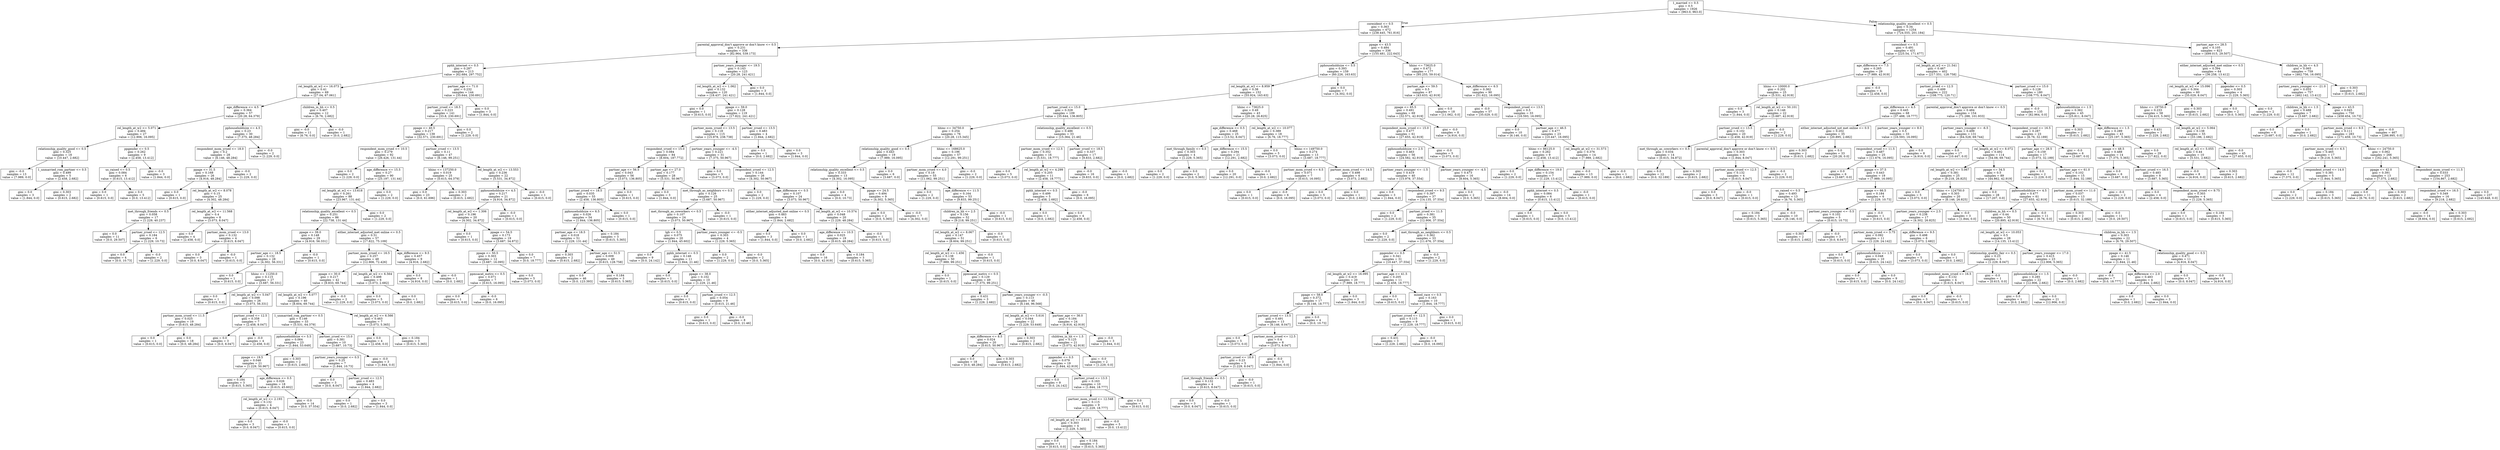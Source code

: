 digraph Tree {
node [shape=box] ;
0 [label="1_married <= 0.5\ngini = 0.5\nsamples = 1926\nvalue = [963.0, 963.0]"] ;
1 [label="coresident <= 0.5\ngini = 0.363\nsamples = 672\nvalue = [238.445, 761.816]"] ;
0 -> 1 [labeldistance=2.5, labelangle=45, headlabel="True"] ;
2 [label="parental_approval_don't approve or don't know <= 0.5\ngini = 0.231\nsamples = 336\nvalue = [82.964, 539.173]"] ;
1 -> 2 ;
3 [label="pphh_internet <= 0.5\ngini = 0.287\nsamples = 213\nvalue = [62.684, 297.752]"] ;
2 -> 3 ;
4 [label="rel_length_at_w2 <= 16.073\ngini = 0.41\nsamples = 69\nvalue = [27.04, 67.061]"] ;
3 -> 4 ;
5 [label="age_difference <= 4.5\ngini = 0.364\nsamples = 57\nvalue = [20.28, 64.379]"] ;
4 -> 5 ;
6 [label="rel_length_at_w2 <= 5.071\ngini = 0.494\nsamples = 27\nvalue = [12.906, 16.095]"] ;
5 -> 6 ;
7 [label="relationship_quality_good <= 0.5\ngini = 0.325\nsamples = 18\nvalue = [10.447, 2.682]"] ;
6 -> 7 ;
8 [label="gini = -0.0\nsamples = 13\nvalue = [7.989, 0.0]"] ;
7 -> 8 ;
9 [label="1_unmarried_rom_partner <= 0.5\ngini = 0.499\nsamples = 5\nvalue = [2.458, 2.682]"] ;
7 -> 9 ;
10 [label="gini = 0.0\nsamples = 3\nvalue = [1.844, 0.0]"] ;
9 -> 10 ;
11 [label="gini = 0.303\nsamples = 2\nvalue = [0.615, 2.682]"] ;
9 -> 11 ;
12 [label="ppgender <= 0.5\ngini = 0.262\nsamples = 9\nvalue = [2.458, 13.412]"] ;
6 -> 12 ;
13 [label="us_raised <= 0.5\ngini = 0.084\nsamples = 6\nvalue = [0.615, 13.412]"] ;
12 -> 13 ;
14 [label="gini = 0.0\nsamples = 1\nvalue = [0.615, 0.0]"] ;
13 -> 14 ;
15 [label="gini = 0.0\nsamples = 5\nvalue = [0.0, 13.412]"] ;
13 -> 15 ;
16 [label="gini = -0.0\nsamples = 3\nvalue = [1.844, 0.0]"] ;
12 -> 16 ;
17 [label="pphouseholdsize <= 4.5\ngini = 0.23\nsamples = 30\nvalue = [7.375, 48.284]"] ;
5 -> 17 ;
18 [label="respondent_mom_yrsed <= 18.0\ngini = 0.2\nsamples = 28\nvalue = [6.146, 48.284]"] ;
17 -> 18 ;
19 [label="ppage <= 31.5\ngini = 0.168\nsamples = 26\nvalue = [4.916, 48.284]"] ;
18 -> 19 ;
20 [label="gini = 0.0\nsamples = 1\nvalue = [0.615, 0.0]"] ;
19 -> 20 ;
21 [label="rel_length_at_w2 <= 8.078\ngini = 0.15\nsamples = 25\nvalue = [4.302, 48.284]"] ;
19 -> 21 ;
22 [label="met_through_friends <= 0.5\ngini = 0.058\nsamples = 17\nvalue = [1.229, 40.237]"] ;
21 -> 22 ;
23 [label="gini = 0.0\nsamples = 11\nvalue = [0.0, 29.507]"] ;
22 -> 23 ;
24 [label="partner_yrsed <= 12.5\ngini = 0.184\nsamples = 6\nvalue = [1.229, 10.73]"] ;
22 -> 24 ;
25 [label="gini = 0.0\nsamples = 4\nvalue = [0.0, 10.73]"] ;
24 -> 25 ;
26 [label="gini = -0.0\nsamples = 2\nvalue = [1.229, 0.0]"] ;
24 -> 26 ;
27 [label="rel_length_at_w2 <= 11.568\ngini = 0.4\nsamples = 8\nvalue = [3.073, 8.047]"] ;
21 -> 27 ;
28 [label="gini = 0.0\nsamples = 4\nvalue = [2.458, 0.0]"] ;
27 -> 28 ;
29 [label="partner_mom_yrsed <= 13.0\ngini = 0.132\nsamples = 4\nvalue = [0.615, 8.047]"] ;
27 -> 29 ;
30 [label="gini = 0.0\nsamples = 3\nvalue = [0.0, 8.047]"] ;
29 -> 30 ;
31 [label="gini = -0.0\nsamples = 1\nvalue = [0.615, 0.0]"] ;
29 -> 31 ;
32 [label="gini = -0.0\nsamples = 2\nvalue = [1.229, 0.0]"] ;
18 -> 32 ;
33 [label="gini = -0.0\nsamples = 2\nvalue = [1.229, 0.0]"] ;
17 -> 33 ;
34 [label="children_in_hh <= 0.5\ngini = 0.407\nsamples = 12\nvalue = [6.76, 2.682]"] ;
4 -> 34 ;
35 [label="gini = -0.0\nsamples = 11\nvalue = [6.76, 0.0]"] ;
34 -> 35 ;
36 [label="gini = -0.0\nsamples = 1\nvalue = [0.0, 2.682]"] ;
34 -> 36 ;
37 [label="partner_age <= 71.0\ngini = 0.232\nsamples = 144\nvalue = [35.644, 230.691]"] ;
3 -> 37 ;
38 [label="partner_yrsed <= 18.5\ngini = 0.223\nsamples = 141\nvalue = [33.8, 230.691]"] ;
37 -> 38 ;
39 [label="ppage <= 40.5\ngini = 0.217\nsamples = 139\nvalue = [32.571, 230.691]"] ;
38 -> 39 ;
40 [label="respondent_mom_yrsed <= 10.5\ngini = 0.279\nsamples = 92\nvalue = [26.426, 131.44]"] ;
39 -> 40 ;
41 [label="gini = 0.0\nsamples = 2\nvalue = [1.229, 0.0]"] ;
40 -> 41 ;
42 [label="age_difference <= 15.5\ngini = 0.27\nsamples = 90\nvalue = [25.197, 131.44]"] ;
40 -> 42 ;
43 [label="rel_length_at_w2 <= 13.618\ngini = 0.261\nsamples = 88\nvalue = [23.967, 131.44]"] ;
42 -> 43 ;
44 [label="relationship_quality_excellent <= 0.5\ngini = 0.251\nsamples = 86\nvalue = [22.738, 131.44]"] ;
43 -> 44 ;
45 [label="ppage <= 39.0\ngini = 0.148\nsamples = 29\nvalue = [4.916, 56.331]"] ;
44 -> 45 ;
46 [label="partner_age <= 18.5\ngini = 0.132\nsamples = 28\nvalue = [4.302, 56.331]"] ;
45 -> 46 ;
47 [label="gini = 0.0\nsamples = 1\nvalue = [0.615, 0.0]"] ;
46 -> 47 ;
48 [label="hhinc <= 11250.0\ngini = 0.115\nsamples = 27\nvalue = [3.687, 56.331]"] ;
46 -> 48 ;
49 [label="gini = 0.0\nsamples = 1\nvalue = [0.615, 0.0]"] ;
48 -> 49 ;
50 [label="rel_length_at_w2 <= 5.047\ngini = 0.098\nsamples = 26\nvalue = [3.073, 56.331]"] ;
48 -> 50 ;
51 [label="partner_mom_yrsed <= 11.5\ngini = 0.025\nsamples = 19\nvalue = [0.615, 48.284]"] ;
50 -> 51 ;
52 [label="gini = 0.0\nsamples = 1\nvalue = [0.615, 0.0]"] ;
51 -> 52 ;
53 [label="gini = 0.0\nsamples = 18\nvalue = [0.0, 48.284]"] ;
51 -> 53 ;
54 [label="partner_yrsed <= 12.5\ngini = 0.358\nsamples = 7\nvalue = [2.458, 8.047]"] ;
50 -> 54 ;
55 [label="gini = 0.0\nsamples = 3\nvalue = [0.0, 8.047]"] ;
54 -> 55 ;
56 [label="gini = -0.0\nsamples = 4\nvalue = [2.458, 0.0]"] ;
54 -> 56 ;
57 [label="gini = -0.0\nsamples = 1\nvalue = [0.615, 0.0]"] ;
45 -> 57 ;
58 [label="either_internet_adjusted_met online <= 0.5\ngini = 0.31\nsamples = 57\nvalue = [17.822, 75.109]"] ;
44 -> 58 ;
59 [label="partner_mom_yrsed <= 16.5\ngini = 0.257\nsamples = 48\nvalue = [12.906, 72.426]"] ;
58 -> 59 ;
60 [label="ppage <= 30.0\ngini = 0.217\nsamples = 42\nvalue = [9.833, 69.744]"] ;
59 -> 60 ;
61 [label="rel_length_at_w2 <= 5.077\ngini = 0.196\nsamples = 40\nvalue = [8.604, 69.744]"] ;
60 -> 61 ;
62 [label="1_unmarried_rom_partner <= 0.5\ngini = 0.146\nsamples = 33\nvalue = [5.531, 64.379]"] ;
61 -> 62 ;
63 [label="pphouseholdsize <= 5.5\ngini = 0.064\nsamples = 23\nvalue = [1.844, 53.649]"] ;
62 -> 63 ;
64 [label="ppage <= 19.5\ngini = 0.046\nsamples = 21\nvalue = [1.229, 50.967]"] ;
63 -> 64 ;
65 [label="gini = 0.184\nsamples = 3\nvalue = [0.615, 5.365]"] ;
64 -> 65 ;
66 [label="age_difference <= 0.5\ngini = 0.026\nsamples = 18\nvalue = [0.615, 45.602]"] ;
64 -> 66 ;
67 [label="rel_length_at_w2 <= 2.193\ngini = 0.132\nsamples = 4\nvalue = [0.615, 8.047]"] ;
66 -> 67 ;
68 [label="gini = 0.0\nsamples = 3\nvalue = [0.0, 8.047]"] ;
67 -> 68 ;
69 [label="gini = -0.0\nsamples = 1\nvalue = [0.615, 0.0]"] ;
67 -> 69 ;
70 [label="gini = -0.0\nsamples = 14\nvalue = [0.0, 37.554]"] ;
66 -> 70 ;
71 [label="gini = 0.303\nsamples = 2\nvalue = [0.615, 2.682]"] ;
63 -> 71 ;
72 [label="partner_yrsed <= 15.0\ngini = 0.381\nsamples = 10\nvalue = [3.687, 10.73]"] ;
62 -> 72 ;
73 [label="partner_years_younger <= 0.5\ngini = 0.25\nsamples = 7\nvalue = [1.844, 10.73]"] ;
72 -> 73 ;
74 [label="gini = 0.0\nsamples = 3\nvalue = [0.0, 8.047]"] ;
73 -> 74 ;
75 [label="partner_yrsed <= 12.5\ngini = 0.483\nsamples = 4\nvalue = [1.844, 2.682]"] ;
73 -> 75 ;
76 [label="gini = 0.0\nsamples = 1\nvalue = [0.0, 2.682]"] ;
75 -> 76 ;
77 [label="gini = 0.0\nsamples = 3\nvalue = [1.844, 0.0]"] ;
75 -> 77 ;
78 [label="gini = -0.0\nsamples = 3\nvalue = [1.844, 0.0]"] ;
72 -> 78 ;
79 [label="rel_length_at_w2 <= 6.566\ngini = 0.463\nsamples = 7\nvalue = [3.073, 5.365]"] ;
61 -> 79 ;
80 [label="gini = 0.0\nsamples = 4\nvalue = [2.458, 0.0]"] ;
79 -> 80 ;
81 [label="gini = 0.184\nsamples = 3\nvalue = [0.615, 5.365]"] ;
79 -> 81 ;
82 [label="gini = -0.0\nsamples = 2\nvalue = [1.229, 0.0]"] ;
60 -> 82 ;
83 [label="rel_length_at_w2 <= 6.564\ngini = 0.498\nsamples = 6\nvalue = [3.073, 2.682]"] ;
59 -> 83 ;
84 [label="gini = 0.0\nsamples = 5\nvalue = [3.073, 0.0]"] ;
83 -> 84 ;
85 [label="gini = 0.0\nsamples = 1\nvalue = [0.0, 2.682]"] ;
83 -> 85 ;
86 [label="age_difference <= 9.5\ngini = 0.457\nsamples = 9\nvalue = [4.916, 2.682]"] ;
58 -> 86 ;
87 [label="gini = 0.0\nsamples = 8\nvalue = [4.916, 0.0]"] ;
86 -> 87 ;
88 [label="gini = -0.0\nsamples = 1\nvalue = [0.0, 2.682]"] ;
86 -> 88 ;
89 [label="gini = 0.0\nsamples = 2\nvalue = [1.229, 0.0]"] ;
43 -> 89 ;
90 [label="gini = 0.0\nsamples = 2\nvalue = [1.229, 0.0]"] ;
42 -> 90 ;
91 [label="partner_yrsed <= 13.5\ngini = 0.11\nsamples = 47\nvalue = [6.146, 99.251]"] ;
39 -> 91 ;
92 [label="hhinc <= 137250.0\ngini = 0.019\nsamples = 25\nvalue = [0.615, 64.379]"] ;
91 -> 92 ;
93 [label="gini = 0.0\nsamples = 23\nvalue = [0.0, 61.696]"] ;
92 -> 93 ;
94 [label="gini = 0.303\nsamples = 2\nvalue = [0.615, 2.682]"] ;
92 -> 94 ;
95 [label="rel_length_at_w2 <= 13.553\ngini = 0.236\nsamples = 22\nvalue = [5.531, 34.872]"] ;
91 -> 95 ;
96 [label="pphouseholdsize <= 4.5\ngini = 0.217\nsamples = 21\nvalue = [4.916, 34.872]"] ;
95 -> 96 ;
97 [label="rel_length_at_w2 <= 1.306\ngini = 0.196\nsamples = 20\nvalue = [4.302, 34.872]"] ;
96 -> 97 ;
98 [label="gini = 0.0\nsamples = 1\nvalue = [0.615, 0.0]"] ;
97 -> 98 ;
99 [label="ppage <= 54.5\ngini = 0.173\nsamples = 19\nvalue = [3.687, 34.872]"] ;
97 -> 99 ;
100 [label="ppage <= 50.5\ngini = 0.303\nsamples = 12\nvalue = [3.687, 16.095]"] ;
99 -> 100 ;
101 [label="ppmsacat_metro <= 0.5\ngini = 0.071\nsamples = 7\nvalue = [0.615, 16.095]"] ;
100 -> 101 ;
102 [label="gini = 0.0\nsamples = 1\nvalue = [0.615, 0.0]"] ;
101 -> 102 ;
103 [label="gini = -0.0\nsamples = 6\nvalue = [0.0, 16.095]"] ;
101 -> 103 ;
104 [label="gini = 0.0\nsamples = 5\nvalue = [3.073, 0.0]"] ;
100 -> 104 ;
105 [label="gini = 0.0\nsamples = 7\nvalue = [0.0, 18.777]"] ;
99 -> 105 ;
106 [label="gini = -0.0\nsamples = 1\nvalue = [0.615, 0.0]"] ;
96 -> 106 ;
107 [label="gini = -0.0\nsamples = 1\nvalue = [0.615, 0.0]"] ;
95 -> 107 ;
108 [label="gini = 0.0\nsamples = 2\nvalue = [1.229, 0.0]"] ;
38 -> 108 ;
109 [label="gini = 0.0\nsamples = 3\nvalue = [1.844, 0.0]"] ;
37 -> 109 ;
110 [label="partner_years_younger <= 19.5\ngini = 0.143\nsamples = 123\nvalue = [20.28, 241.421]"] ;
2 -> 110 ;
111 [label="rel_length_at_w2 <= 1.062\ngini = 0.132\nsamples = 120\nvalue = [18.437, 241.421]"] ;
110 -> 111 ;
112 [label="gini = 0.0\nsamples = 1\nvalue = [0.615, 0.0]"] ;
111 -> 112 ;
113 [label="ppage <= 59.0\ngini = 0.128\nsamples = 119\nvalue = [17.822, 241.421]"] ;
111 -> 113 ;
114 [label="partner_mom_yrsed <= 13.5\ngini = 0.118\nsamples = 115\nvalue = [15.978, 238.738]"] ;
113 -> 114 ;
115 [label="respondent_yrsed <= 15.0\ngini = 0.084\nsamples = 84\nvalue = [8.604, 187.772]"] ;
114 -> 115 ;
116 [label="partner_age <= 56.5\ngini = 0.043\nsamples = 56\nvalue = [3.073, 136.805]"] ;
115 -> 116 ;
117 [label="partner_yrsed <= 18.5\ngini = 0.035\nsamples = 55\nvalue = [2.458, 136.805]"] ;
116 -> 117 ;
118 [label="pphouseholdsize <= 6.5\ngini = 0.026\nsamples = 54\nvalue = [1.844, 136.805]"] ;
117 -> 118 ;
119 [label="partner_age <= 18.5\ngini = 0.018\nsamples = 51\nvalue = [1.229, 131.44]"] ;
118 -> 119 ;
120 [label="gini = 0.303\nsamples = 2\nvalue = [0.615, 2.682]"] ;
119 -> 120 ;
121 [label="partner_age <= 51.5\ngini = 0.009\nsamples = 49\nvalue = [0.615, 128.758]"] ;
119 -> 121 ;
122 [label="gini = 0.0\nsamples = 46\nvalue = [0.0, 123.393]"] ;
121 -> 122 ;
123 [label="gini = 0.184\nsamples = 3\nvalue = [0.615, 5.365]"] ;
121 -> 123 ;
124 [label="gini = 0.184\nsamples = 3\nvalue = [0.615, 5.365]"] ;
118 -> 124 ;
125 [label="gini = 0.0\nsamples = 1\nvalue = [0.615, 0.0]"] ;
117 -> 125 ;
126 [label="gini = 0.0\nsamples = 1\nvalue = [0.615, 0.0]"] ;
116 -> 126 ;
127 [label="partner_age <= 27.0\ngini = 0.177\nsamples = 28\nvalue = [5.531, 50.967]"] ;
115 -> 127 ;
128 [label="gini = 0.0\nsamples = 3\nvalue = [1.844, 0.0]"] ;
127 -> 128 ;
129 [label="met_through_as_neighbors <= 0.5\ngini = 0.126\nsamples = 25\nvalue = [3.687, 50.967]"] ;
127 -> 129 ;
130 [label="met_through_as_coworkers <= 0.5\ngini = 0.107\nsamples = 24\nvalue = [3.073, 50.967]"] ;
129 -> 130 ;
131 [label="lgb <= 0.5\ngini = 0.075\nsamples = 20\nvalue = [1.844, 45.602]"] ;
130 -> 131 ;
132 [label="gini = 0.0\nsamples = 9\nvalue = [0.0, 24.142]"] ;
131 -> 132 ;
133 [label="pphh_internet <= 0.5\ngini = 0.146\nsamples = 11\nvalue = [1.844, 21.46]"] ;
131 -> 133 ;
134 [label="gini = 0.0\nsamples = 1\nvalue = [0.615, 0.0]"] ;
133 -> 134 ;
135 [label="ppage <= 38.0\ngini = 0.102\nsamples = 10\nvalue = [1.229, 21.46]"] ;
133 -> 135 ;
136 [label="gini = 0.0\nsamples = 1\nvalue = [0.615, 0.0]"] ;
135 -> 136 ;
137 [label="partner_yrsed <= 12.5\ngini = 0.054\nsamples = 9\nvalue = [0.615, 21.46]"] ;
135 -> 137 ;
138 [label="gini = 0.0\nsamples = 1\nvalue = [0.615, 0.0]"] ;
137 -> 138 ;
139 [label="gini = -0.0\nsamples = 8\nvalue = [0.0, 21.46]"] ;
137 -> 139 ;
140 [label="partner_years_younger <= -0.5\ngini = 0.303\nsamples = 4\nvalue = [1.229, 5.365]"] ;
130 -> 140 ;
141 [label="gini = 0.0\nsamples = 2\nvalue = [1.229, 0.0]"] ;
140 -> 141 ;
142 [label="gini = -0.0\nsamples = 2\nvalue = [0.0, 5.365]"] ;
140 -> 142 ;
143 [label="gini = -0.0\nsamples = 1\nvalue = [0.615, 0.0]"] ;
129 -> 143 ;
144 [label="partner_years_younger <= -4.5\ngini = 0.221\nsamples = 31\nvalue = [7.375, 50.967]"] ;
114 -> 144 ;
145 [label="gini = 0.0\nsamples = 5\nvalue = [3.073, 0.0]"] ;
144 -> 145 ;
146 [label="respondent_yrsed <= 12.5\ngini = 0.144\nsamples = 26\nvalue = [4.302, 50.967]"] ;
144 -> 146 ;
147 [label="gini = 0.0\nsamples = 2\nvalue = [1.229, 0.0]"] ;
146 -> 147 ;
148 [label="age_difference <= 0.5\ngini = 0.107\nsamples = 24\nvalue = [3.073, 50.967]"] ;
146 -> 148 ;
149 [label="either_internet_adjusted_met online <= 0.5\ngini = 0.483\nsamples = 4\nvalue = [1.844, 2.682]"] ;
148 -> 149 ;
150 [label="gini = 0.0\nsamples = 3\nvalue = [1.844, 0.0]"] ;
149 -> 150 ;
151 [label="gini = 0.0\nsamples = 1\nvalue = [0.0, 2.682]"] ;
149 -> 151 ;
152 [label="rel_length_at_w2 <= 10.574\ngini = 0.048\nsamples = 20\nvalue = [1.229, 48.284]"] ;
148 -> 152 ;
153 [label="age_difference <= 10.5\ngini = 0.025\nsamples = 19\nvalue = [0.615, 48.284]"] ;
152 -> 153 ;
154 [label="gini = 0.0\nsamples = 16\nvalue = [0.0, 42.919]"] ;
153 -> 154 ;
155 [label="gini = 0.184\nsamples = 3\nvalue = [0.615, 5.365]"] ;
153 -> 155 ;
156 [label="gini = -0.0\nsamples = 1\nvalue = [0.615, 0.0]"] ;
152 -> 156 ;
157 [label="partner_yrsed <= 13.5\ngini = 0.483\nsamples = 4\nvalue = [1.844, 2.682]"] ;
113 -> 157 ;
158 [label="gini = 0.0\nsamples = 1\nvalue = [0.0, 2.682]"] ;
157 -> 158 ;
159 [label="gini = 0.0\nsamples = 3\nvalue = [1.844, 0.0]"] ;
157 -> 159 ;
160 [label="gini = 0.0\nsamples = 3\nvalue = [1.844, 0.0]"] ;
110 -> 160 ;
161 [label="ppage <= 43.5\ngini = 0.484\nsamples = 336\nvalue = [155.481, 222.643]"] ;
1 -> 161 ;
162 [label="pphouseholdsize <= 5.5\ngini = 0.393\nsamples = 159\nvalue = [60.226, 163.63]"] ;
161 -> 162 ;
163 [label="rel_length_at_w2 <= 8.959\ngini = 0.38\nsamples = 152\nvalue = [55.924, 163.63]"] ;
162 -> 163 ;
164 [label="partner_yrsed <= 15.0\ngini = 0.328\nsamples = 109\nvalue = [35.644, 136.805]"] ;
163 -> 164 ;
165 [label="hhinc <= 34750.0\ngini = 0.254\nsamples = 76\nvalue = [20.28, 115.345]"] ;
164 -> 165 ;
166 [label="relationship_quality_good <= 0.5\ngini = 0.443\nsamples = 19\nvalue = [7.989, 16.095]"] ;
165 -> 166 ;
167 [label="relationship_quality_excellent <= 0.5\ngini = 0.333\nsamples = 13\nvalue = [4.302, 16.095]"] ;
166 -> 167 ;
168 [label="gini = 0.0\nsamples = 4\nvalue = [0.0, 10.73]"] ;
167 -> 168 ;
169 [label="ppage <= 24.5\ngini = 0.494\nsamples = 9\nvalue = [4.302, 5.365]"] ;
167 -> 169 ;
170 [label="gini = 0.0\nsamples = 2\nvalue = [0.0, 5.365]"] ;
169 -> 170 ;
171 [label="gini = -0.0\nsamples = 7\nvalue = [4.302, 0.0]"] ;
169 -> 171 ;
172 [label="gini = 0.0\nsamples = 6\nvalue = [3.687, 0.0]"] ;
166 -> 172 ;
173 [label="hhinc <= 168625.0\ngini = 0.196\nsamples = 57\nvalue = [12.291, 99.251]"] ;
165 -> 173 ;
174 [label="partner_mom_yrsed <= 4.0\ngini = 0.18\nsamples = 55\nvalue = [11.062, 99.251]"] ;
173 -> 174 ;
175 [label="gini = 0.0\nsamples = 2\nvalue = [1.229, 0.0]"] ;
174 -> 175 ;
176 [label="age_difference <= 11.5\ngini = 0.164\nsamples = 53\nvalue = [9.833, 99.251]"] ;
174 -> 176 ;
177 [label="children_in_hh <= 2.5\ngini = 0.156\nsamples = 52\nvalue = [9.218, 99.251]"] ;
176 -> 177 ;
178 [label="rel_length_at_w2 <= 8.067\ngini = 0.147\nsamples = 51\nvalue = [8.604, 99.251]"] ;
177 -> 178 ;
179 [label="rel_length_at_w2 <= 1.456\ngini = 0.138\nsamples = 50\nvalue = [7.989, 99.251]"] ;
178 -> 179 ;
180 [label="gini = 0.0\nsamples = 1\nvalue = [0.615, 0.0]"] ;
179 -> 180 ;
181 [label="ppmsacat_metro <= 0.5\ngini = 0.129\nsamples = 49\nvalue = [7.375, 99.251]"] ;
179 -> 181 ;
182 [label="gini = 0.431\nsamples = 3\nvalue = [1.229, 2.682]"] ;
181 -> 182 ;
183 [label="partner_years_younger <= -0.5\ngini = 0.113\nsamples = 46\nvalue = [6.146, 96.568]"] ;
181 -> 183 ;
184 [label="rel_length_at_w2 <= 5.616\ngini = 0.044\nsamples = 22\nvalue = [1.229, 53.649]"] ;
183 -> 184 ;
185 [label="age_difference <= 8.5\ngini = 0.024\nsamples = 20\nvalue = [0.615, 50.967]"] ;
184 -> 185 ;
186 [label="gini = 0.0\nsamples = 18\nvalue = [0.0, 48.284]"] ;
185 -> 186 ;
187 [label="gini = 0.303\nsamples = 2\nvalue = [0.615, 2.682]"] ;
185 -> 187 ;
188 [label="gini = 0.303\nsamples = 2\nvalue = [0.615, 2.682]"] ;
184 -> 188 ;
189 [label="partner_age <= 36.0\ngini = 0.184\nsamples = 24\nvalue = [4.916, 42.919]"] ;
183 -> 189 ;
190 [label="children_in_hh <= 1.5\ngini = 0.125\nsamples = 21\nvalue = [3.073, 42.919]"] ;
189 -> 190 ;
191 [label="ppgender <= 0.5\ngini = 0.079\nsamples = 19\nvalue = [1.844, 42.919]"] ;
190 -> 191 ;
192 [label="gini = 0.0\nsamples = 9\nvalue = [0.0, 24.142]"] ;
191 -> 192 ;
193 [label="partner_yrsed <= 13.5\ngini = 0.163\nsamples = 10\nvalue = [1.844, 18.777]"] ;
191 -> 193 ;
194 [label="partner_mom_yrsed <= 12.548\ngini = 0.115\nsamples = 9\nvalue = [1.229, 18.777]"] ;
193 -> 194 ;
195 [label="rel_length_at_w2 <= 2.616\ngini = 0.303\nsamples = 4\nvalue = [1.229, 5.365]"] ;
194 -> 195 ;
196 [label="gini = 0.0\nsamples = 1\nvalue = [0.615, 0.0]"] ;
195 -> 196 ;
197 [label="gini = 0.184\nsamples = 3\nvalue = [0.615, 5.365]"] ;
195 -> 197 ;
198 [label="gini = -0.0\nsamples = 5\nvalue = [0.0, 13.412]"] ;
194 -> 198 ;
199 [label="gini = 0.0\nsamples = 1\nvalue = [0.615, 0.0]"] ;
193 -> 199 ;
200 [label="gini = -0.0\nsamples = 2\nvalue = [1.229, 0.0]"] ;
190 -> 200 ;
201 [label="gini = -0.0\nsamples = 3\nvalue = [1.844, 0.0]"] ;
189 -> 201 ;
202 [label="gini = -0.0\nsamples = 1\nvalue = [0.615, 0.0]"] ;
178 -> 202 ;
203 [label="gini = -0.0\nsamples = 1\nvalue = [0.615, 0.0]"] ;
177 -> 203 ;
204 [label="gini = -0.0\nsamples = 1\nvalue = [0.615, 0.0]"] ;
176 -> 204 ;
205 [label="gini = -0.0\nsamples = 2\nvalue = [1.229, 0.0]"] ;
173 -> 205 ;
206 [label="relationship_quality_excellent <= 0.5\ngini = 0.486\nsamples = 33\nvalue = [15.364, 21.46]"] ;
164 -> 206 ;
207 [label="partner_mom_yrsed <= 12.5\ngini = 0.352\nsamples = 16\nvalue = [5.531, 18.777]"] ;
206 -> 207 ;
208 [label="gini = 0.0\nsamples = 5\nvalue = [3.073, 0.0]"] ;
207 -> 208 ;
209 [label="rel_length_at_w2 <= 4.299\ngini = 0.205\nsamples = 11\nvalue = [2.458, 18.777]"] ;
207 -> 209 ;
210 [label="pphh_internet <= 0.5\ngini = 0.499\nsamples = 5\nvalue = [2.458, 2.682]"] ;
209 -> 210 ;
211 [label="gini = 0.0\nsamples = 1\nvalue = [0.0, 2.682]"] ;
210 -> 211 ;
212 [label="gini = 0.0\nsamples = 4\nvalue = [2.458, 0.0]"] ;
210 -> 212 ;
213 [label="gini = -0.0\nsamples = 6\nvalue = [0.0, 16.095]"] ;
209 -> 213 ;
214 [label="partner_yrsed <= 18.5\ngini = 0.337\nsamples = 17\nvalue = [9.833, 2.682]"] ;
206 -> 214 ;
215 [label="gini = -0.0\nsamples = 16\nvalue = [9.833, 0.0]"] ;
214 -> 215 ;
216 [label="gini = -0.0\nsamples = 1\nvalue = [0.0, 2.682]"] ;
214 -> 216 ;
217 [label="hhinc <= 73625.0\ngini = 0.49\nsamples = 43\nvalue = [20.28, 26.825]"] ;
163 -> 217 ;
218 [label="age_difference <= 0.5\ngini = 0.468\nsamples = 25\nvalue = [13.52, 8.047]"] ;
217 -> 218 ;
219 [label="met_through_family <= 0.5\ngini = 0.303\nsamples = 4\nvalue = [1.229, 5.365]"] ;
218 -> 219 ;
220 [label="gini = 0.0\nsamples = 2\nvalue = [1.229, 0.0]"] ;
219 -> 220 ;
221 [label="gini = 0.0\nsamples = 2\nvalue = [0.0, 5.365]"] ;
219 -> 221 ;
222 [label="age_difference <= 15.5\ngini = 0.294\nsamples = 21\nvalue = [12.291, 2.682]"] ;
218 -> 222 ;
223 [label="gini = 0.0\nsamples = 20\nvalue = [12.291, 0.0]"] ;
222 -> 223 ;
224 [label="gini = -0.0\nsamples = 1\nvalue = [0.0, 2.682]"] ;
222 -> 224 ;
225 [label="rel_length_at_w2 <= 10.077\ngini = 0.389\nsamples = 18\nvalue = [6.76, 18.777]"] ;
217 -> 225 ;
226 [label="gini = 0.0\nsamples = 5\nvalue = [3.073, 0.0]"] ;
225 -> 226 ;
227 [label="hhinc <= 149750.0\ngini = 0.274\nsamples = 13\nvalue = [3.687, 18.777]"] ;
225 -> 227 ;
228 [label="partner_mom_yrsed <= 6.5\ngini = 0.071\nsamples = 7\nvalue = [0.615, 16.095]"] ;
227 -> 228 ;
229 [label="gini = 0.0\nsamples = 1\nvalue = [0.615, 0.0]"] ;
228 -> 229 ;
230 [label="gini = -0.0\nsamples = 6\nvalue = [0.0, 16.095]"] ;
228 -> 230 ;
231 [label="partner_mom_yrsed <= 14.5\ngini = 0.498\nsamples = 6\nvalue = [3.073, 2.682]"] ;
227 -> 231 ;
232 [label="gini = 0.0\nsamples = 5\nvalue = [3.073, 0.0]"] ;
231 -> 232 ;
233 [label="gini = 0.0\nsamples = 1\nvalue = [0.0, 2.682]"] ;
231 -> 233 ;
234 [label="gini = 0.0\nsamples = 7\nvalue = [4.302, 0.0]"] ;
162 -> 234 ;
235 [label="hhinc <= 73625.0\ngini = 0.472\nsamples = 177\nvalue = [95.255, 59.014]"] ;
161 -> 235 ;
236 [label="partner_age <= 59.5\ngini = 0.5\nsamples = 87\nvalue = [43.633, 42.919]"] ;
235 -> 236 ;
237 [label="ppage <= 65.5\ngini = 0.491\nsamples = 69\nvalue = [32.571, 42.919]"] ;
236 -> 237 ;
238 [label="respondent_mom_yrsed <= 15.0\ngini = 0.477\nsamples = 61\nvalue = [27.655, 42.919]"] ;
237 -> 238 ;
239 [label="pphouseholdsize <= 2.5\ngini = 0.463\nsamples = 56\nvalue = [24.582, 42.919]"] ;
238 -> 239 ;
240 [label="partner_years_younger <= -1.5\ngini = 0.419\nsamples = 40\nvalue = [15.978, 37.554]"] ;
239 -> 240 ;
241 [label="gini = 0.0\nsamples = 3\nvalue = [1.844, 0.0]"] ;
240 -> 241 ;
242 [label="respondent_yrsed <= 9.5\ngini = 0.397\nsamples = 37\nvalue = [14.135, 37.554]"] ;
240 -> 242 ;
243 [label="gini = 0.0\nsamples = 2\nvalue = [1.229, 0.0]"] ;
242 -> 243 ;
244 [label="partner_yrsed <= 11.5\ngini = 0.381\nsamples = 35\nvalue = [12.906, 37.554]"] ;
242 -> 244 ;
245 [label="gini = 0.0\nsamples = 2\nvalue = [1.229, 0.0]"] ;
244 -> 245 ;
246 [label="met_through_as_neighbors <= 0.5\ngini = 0.362\nsamples = 33\nvalue = [11.676, 37.554]"] ;
244 -> 246 ;
247 [label="ppgender <= 0.5\ngini = 0.341\nsamples = 31\nvalue = [10.447, 37.554]"] ;
246 -> 247 ;
248 [label="rel_length_at_w2 <= 16.095\ngini = 0.419\nsamples = 20\nvalue = [7.989, 18.777]"] ;
247 -> 248 ;
249 [label="ppage <= 58.0\ngini = 0.372\nsamples = 17\nvalue = [6.146, 18.777]"] ;
248 -> 249 ;
250 [label="partner_yrsed <= 13.5\ngini = 0.491\nsamples = 13\nvalue = [6.146, 8.047]"] ;
249 -> 250 ;
251 [label="gini = 0.0\nsamples = 5\nvalue = [3.073, 0.0]"] ;
250 -> 251 ;
252 [label="partner_mom_yrsed <= 12.5\ngini = 0.4\nsamples = 8\nvalue = [3.073, 8.047]"] ;
250 -> 252 ;
253 [label="partner_yrsed <= 18.0\ngini = 0.23\nsamples = 5\nvalue = [1.229, 8.047]"] ;
252 -> 253 ;
254 [label="met_through_friends <= 0.5\ngini = 0.132\nsamples = 4\nvalue = [0.615, 8.047]"] ;
253 -> 254 ;
255 [label="gini = 0.0\nsamples = 3\nvalue = [0.0, 8.047]"] ;
254 -> 255 ;
256 [label="gini = -0.0\nsamples = 1\nvalue = [0.615, 0.0]"] ;
254 -> 256 ;
257 [label="gini = -0.0\nsamples = 1\nvalue = [0.615, 0.0]"] ;
253 -> 257 ;
258 [label="gini = -0.0\nsamples = 3\nvalue = [1.844, 0.0]"] ;
252 -> 258 ;
259 [label="gini = 0.0\nsamples = 4\nvalue = [0.0, 10.73]"] ;
249 -> 259 ;
260 [label="gini = 0.0\nsamples = 3\nvalue = [1.844, 0.0]"] ;
248 -> 260 ;
261 [label="partner_age <= 41.5\ngini = 0.205\nsamples = 11\nvalue = [2.458, 18.777]"] ;
247 -> 261 ;
262 [label="gini = 0.0\nsamples = 1\nvalue = [0.615, 0.0]"] ;
261 -> 262 ;
263 [label="mixed_race <= 0.5\ngini = 0.163\nsamples = 10\nvalue = [1.844, 18.777]"] ;
261 -> 263 ;
264 [label="partner_yrsed <= 12.5\ngini = 0.115\nsamples = 9\nvalue = [1.229, 18.777]"] ;
263 -> 264 ;
265 [label="gini = 0.431\nsamples = 3\nvalue = [1.229, 2.682]"] ;
264 -> 265 ;
266 [label="gini = -0.0\nsamples = 6\nvalue = [0.0, 16.095]"] ;
264 -> 266 ;
267 [label="gini = 0.0\nsamples = 1\nvalue = [0.615, 0.0]"] ;
263 -> 267 ;
268 [label="gini = -0.0\nsamples = 2\nvalue = [1.229, 0.0]"] ;
246 -> 268 ;
269 [label="partner_years_younger <= -4.5\ngini = 0.473\nsamples = 16\nvalue = [8.604, 5.365]"] ;
239 -> 269 ;
270 [label="gini = 0.0\nsamples = 2\nvalue = [0.0, 5.365]"] ;
269 -> 270 ;
271 [label="gini = -0.0\nsamples = 14\nvalue = [8.604, 0.0]"] ;
269 -> 271 ;
272 [label="gini = -0.0\nsamples = 5\nvalue = [3.073, 0.0]"] ;
238 -> 272 ;
273 [label="gini = -0.0\nsamples = 8\nvalue = [4.916, 0.0]"] ;
237 -> 273 ;
274 [label="gini = 0.0\nsamples = 18\nvalue = [11.062, 0.0]"] ;
236 -> 274 ;
275 [label="age_difference <= 6.5\ngini = 0.362\nsamples = 90\nvalue = [51.622, 16.095]"] ;
235 -> 275 ;
276 [label="gini = -0.0\nsamples = 57\nvalue = [35.029, 0.0]"] ;
275 -> 276 ;
277 [label="respondent_yrsed <= 13.5\ngini = 0.5\nsamples = 33\nvalue = [16.593, 16.095]"] ;
275 -> 277 ;
278 [label="gini = 0.0\nsamples = 10\nvalue = [6.146, 0.0]"] ;
277 -> 278 ;
279 [label="partner_age <= 46.5\ngini = 0.477\nsamples = 23\nvalue = [10.447, 16.095]"] ;
277 -> 279 ;
280 [label="hhinc <= 86125.0\ngini = 0.262\nsamples = 9\nvalue = [2.458, 13.412]"] ;
279 -> 280 ;
281 [label="gini = 0.0\nsamples = 2\nvalue = [1.229, 0.0]"] ;
280 -> 281 ;
282 [label="age_difference <= 19.0\ngini = 0.154\nsamples = 7\nvalue = [1.229, 13.412]"] ;
280 -> 282 ;
283 [label="pphh_internet <= 0.5\ngini = 0.084\nsamples = 6\nvalue = [0.615, 13.412]"] ;
282 -> 283 ;
284 [label="gini = 0.0\nsamples = 1\nvalue = [0.615, 0.0]"] ;
283 -> 284 ;
285 [label="gini = 0.0\nsamples = 5\nvalue = [0.0, 13.412]"] ;
283 -> 285 ;
286 [label="gini = -0.0\nsamples = 1\nvalue = [0.615, 0.0]"] ;
282 -> 286 ;
287 [label="rel_length_at_w2 <= 31.573\ngini = 0.376\nsamples = 14\nvalue = [7.989, 2.682]"] ;
279 -> 287 ;
288 [label="gini = -0.0\nsamples = 13\nvalue = [7.989, 0.0]"] ;
287 -> 288 ;
289 [label="gini = -0.0\nsamples = 1\nvalue = [0.0, 2.682]"] ;
287 -> 289 ;
290 [label="relationship_quality_excellent <= 0.5\ngini = 0.34\nsamples = 1254\nvalue = [724.555, 201.184]"] ;
0 -> 290 [labeldistance=2.5, labelangle=-45, headlabel="False"] ;
291 [label="coresident <= 0.5\ngini = 0.491\nsamples = 431\nvalue = [225.54, 171.677]"] ;
290 -> 291 ;
292 [label="age_difference <= 7.5\ngini = 0.265\nsamples = 29\nvalue = [7.989, 42.919]"] ;
291 -> 292 ;
293 [label="hhinc <= 10000.0\ngini = 0.202\nsamples = 25\nvalue = [5.531, 42.919]"] ;
292 -> 293 ;
294 [label="gini = 0.0\nsamples = 3\nvalue = [1.844, 0.0]"] ;
293 -> 294 ;
295 [label="rel_length_at_w2 <= 50.101\ngini = 0.146\nsamples = 22\nvalue = [3.687, 42.919]"] ;
293 -> 295 ;
296 [label="partner_yrsed <= 13.5\ngini = 0.102\nsamples = 20\nvalue = [2.458, 42.919]"] ;
295 -> 296 ;
297 [label="met_through_as_coworkers <= 0.5\ngini = 0.034\nsamples = 14\nvalue = [0.615, 34.872]"] ;
296 -> 297 ;
298 [label="gini = 0.0\nsamples = 12\nvalue = [0.0, 32.189]"] ;
297 -> 298 ;
299 [label="gini = 0.303\nsamples = 2\nvalue = [0.615, 2.682]"] ;
297 -> 299 ;
300 [label="parental_approval_don't approve or don't know <= 0.5\ngini = 0.303\nsamples = 6\nvalue = [1.844, 8.047]"] ;
296 -> 300 ;
301 [label="partner_mom_yrsed <= 12.5\ngini = 0.132\nsamples = 4\nvalue = [0.615, 8.047]"] ;
300 -> 301 ;
302 [label="gini = 0.0\nsamples = 3\nvalue = [0.0, 8.047]"] ;
301 -> 302 ;
303 [label="gini = -0.0\nsamples = 1\nvalue = [0.615, 0.0]"] ;
301 -> 303 ;
304 [label="gini = -0.0\nsamples = 2\nvalue = [1.229, 0.0]"] ;
300 -> 304 ;
305 [label="gini = -0.0\nsamples = 2\nvalue = [1.229, 0.0]"] ;
295 -> 305 ;
306 [label="gini = -0.0\nsamples = 4\nvalue = [2.458, 0.0]"] ;
292 -> 306 ;
307 [label="rel_length_at_w2 <= 21.541\ngini = 0.467\nsamples = 402\nvalue = [217.551, 128.758]"] ;
291 -> 307 ;
308 [label="partner_yrsed <= 12.5\ngini = 0.499\nsamples = 222\nvalue = [108.775, 120.71]"] ;
307 -> 308 ;
309 [label="age_difference <= 4.5\ngini = 0.445\nsamples = 68\nvalue = [37.488, 18.777]"] ;
308 -> 309 ;
310 [label="either_internet_adjusted_not met online <= 0.5\ngini = 0.202\nsamples = 35\nvalue = [20.895, 2.682]"] ;
309 -> 310 ;
311 [label="gini = 0.303\nsamples = 2\nvalue = [0.615, 2.682]"] ;
310 -> 311 ;
312 [label="gini = 0.0\nsamples = 33\nvalue = [20.28, 0.0]"] ;
310 -> 312 ;
313 [label="partner_years_younger <= 8.0\ngini = 0.5\nsamples = 33\nvalue = [16.593, 16.095]"] ;
309 -> 313 ;
314 [label="respondent_yrsed <= 11.5\ngini = 0.487\nsamples = 25\nvalue = [11.676, 16.095]"] ;
313 -> 314 ;
315 [label="gini = 0.0\nsamples = 6\nvalue = [3.687, 0.0]"] ;
314 -> 315 ;
316 [label="ppage <= 37.5\ngini = 0.443\nsamples = 19\nvalue = [7.989, 16.095]"] ;
314 -> 316 ;
317 [label="us_raised <= 0.5\ngini = 0.493\nsamples = 13\nvalue = [6.76, 5.365]"] ;
316 -> 317 ;
318 [label="gini = 0.184\nsamples = 3\nvalue = [0.615, 5.365]"] ;
317 -> 318 ;
319 [label="gini = -0.0\nsamples = 10\nvalue = [6.146, 0.0]"] ;
317 -> 319 ;
320 [label="ppage <= 66.5\ngini = 0.184\nsamples = 6\nvalue = [1.229, 10.73]"] ;
316 -> 320 ;
321 [label="partner_years_younger <= -5.5\ngini = 0.102\nsamples = 5\nvalue = [0.615, 10.73]"] ;
320 -> 321 ;
322 [label="gini = 0.303\nsamples = 2\nvalue = [0.615, 2.682]"] ;
321 -> 322 ;
323 [label="gini = -0.0\nsamples = 3\nvalue = [0.0, 8.047]"] ;
321 -> 323 ;
324 [label="gini = -0.0\nsamples = 1\nvalue = [0.615, 0.0]"] ;
320 -> 324 ;
325 [label="gini = 0.0\nsamples = 8\nvalue = [4.916, 0.0]"] ;
313 -> 325 ;
326 [label="parental_approval_don't approve or don't know <= 0.5\ngini = 0.484\nsamples = 154\nvalue = [71.288, 101.933]"] ;
308 -> 326 ;
327 [label="partner_years_younger <= -6.5\ngini = 0.499\nsamples = 131\nvalue = [64.528, 69.744]"] ;
326 -> 327 ;
328 [label="gini = 0.0\nsamples = 17\nvalue = [10.447, 0.0]"] ;
327 -> 328 ;
329 [label="rel_length_at_w2 <= 8.072\ngini = 0.492\nsamples = 114\nvalue = [54.08, 69.744]"] ;
327 -> 329 ;
330 [label="rel_length_at_w2 <= 5.067\ngini = 0.381\nsamples = 25\nvalue = [9.218, 26.825]"] ;
329 -> 330 ;
331 [label="gini = 0.0\nsamples = 5\nvalue = [3.073, 0.0]"] ;
330 -> 331 ;
332 [label="hhinc <= 124750.0\ngini = 0.303\nsamples = 20\nvalue = [6.146, 26.825]"] ;
330 -> 332 ;
333 [label="partner_years_younger <= 2.5\ngini = 0.238\nsamples = 17\nvalue = [4.302, 26.825]"] ;
332 -> 333 ;
334 [label="partner_mom_yrsed <= 3.75\ngini = 0.092\nsamples = 11\nvalue = [1.229, 24.142]"] ;
333 -> 334 ;
335 [label="gini = 0.0\nsamples = 1\nvalue = [0.615, 0.0]"] ;
334 -> 335 ;
336 [label="pphouseholdsize <= 1.5\ngini = 0.048\nsamples = 10\nvalue = [0.615, 24.142]"] ;
334 -> 336 ;
337 [label="gini = 0.0\nsamples = 1\nvalue = [0.615, 0.0]"] ;
336 -> 337 ;
338 [label="gini = 0.0\nsamples = 9\nvalue = [0.0, 24.142]"] ;
336 -> 338 ;
339 [label="age_difference <= 9.5\ngini = 0.498\nsamples = 6\nvalue = [3.073, 2.682]"] ;
333 -> 339 ;
340 [label="gini = 0.0\nsamples = 5\nvalue = [3.073, 0.0]"] ;
339 -> 340 ;
341 [label="gini = 0.0\nsamples = 1\nvalue = [0.0, 2.682]"] ;
339 -> 341 ;
342 [label="gini = -0.0\nsamples = 3\nvalue = [1.844, 0.0]"] ;
332 -> 342 ;
343 [label="ppage <= 34.5\ngini = 0.5\nsamples = 89\nvalue = [44.862, 42.919]"] ;
329 -> 343 ;
344 [label="gini = 0.0\nsamples = 28\nvalue = [17.207, 0.0]"] ;
343 -> 344 ;
345 [label="pphouseholdsize <= 4.5\ngini = 0.477\nsamples = 61\nvalue = [27.655, 42.919]"] ;
343 -> 345 ;
346 [label="children_in_hh <= 0.5\ngini = 0.44\nsamples = 50\nvalue = [20.895, 42.919]"] ;
345 -> 346 ;
347 [label="rel_length_at_w2 <= 10.053\ngini = 0.5\nsamples = 28\nvalue = [14.135, 13.412]"] ;
346 -> 347 ;
348 [label="relationship_quality_fair <= 0.5\ngini = 0.23\nsamples = 5\nvalue = [1.229, 8.047]"] ;
347 -> 348 ;
349 [label="respondent_mom_yrsed <= 16.5\ngini = 0.132\nsamples = 4\nvalue = [0.615, 8.047]"] ;
348 -> 349 ;
350 [label="gini = 0.0\nsamples = 3\nvalue = [0.0, 8.047]"] ;
349 -> 350 ;
351 [label="gini = -0.0\nsamples = 1\nvalue = [0.615, 0.0]"] ;
349 -> 351 ;
352 [label="gini = -0.0\nsamples = 1\nvalue = [0.615, 0.0]"] ;
348 -> 352 ;
353 [label="partner_years_younger <= 17.0\ngini = 0.415\nsamples = 23\nvalue = [12.906, 5.365]"] ;
347 -> 353 ;
354 [label="pphouseholdsize <= 1.5\ngini = 0.285\nsamples = 22\nvalue = [12.906, 2.682]"] ;
353 -> 354 ;
355 [label="gini = 0.0\nsamples = 1\nvalue = [0.0, 2.682]"] ;
354 -> 355 ;
356 [label="gini = 0.0\nsamples = 21\nvalue = [12.906, 0.0]"] ;
354 -> 356 ;
357 [label="gini = -0.0\nsamples = 1\nvalue = [0.0, 2.682]"] ;
353 -> 357 ;
358 [label="children_in_hh <= 1.5\ngini = 0.303\nsamples = 22\nvalue = [6.76, 29.507]"] ;
346 -> 358 ;
359 [label="ppage <= 41.5\ngini = 0.146\nsamples = 11\nvalue = [1.844, 21.46]"] ;
358 -> 359 ;
360 [label="gini = -0.0\nsamples = 7\nvalue = [0.0, 18.777]"] ;
359 -> 360 ;
361 [label="age_difference <= 2.0\ngini = 0.483\nsamples = 4\nvalue = [1.844, 2.682]"] ;
359 -> 361 ;
362 [label="gini = 0.0\nsamples = 1\nvalue = [0.0, 2.682]"] ;
361 -> 362 ;
363 [label="gini = 0.0\nsamples = 3\nvalue = [1.844, 0.0]"] ;
361 -> 363 ;
364 [label="relationship_quality_good <= 0.5\ngini = 0.471\nsamples = 11\nvalue = [4.916, 8.047]"] ;
358 -> 364 ;
365 [label="gini = 0.0\nsamples = 3\nvalue = [0.0, 8.047]"] ;
364 -> 365 ;
366 [label="gini = -0.0\nsamples = 8\nvalue = [4.916, 0.0]"] ;
364 -> 366 ;
367 [label="gini = -0.0\nsamples = 11\nvalue = [6.76, 0.0]"] ;
345 -> 367 ;
368 [label="respondent_yrsed <= 16.5\ngini = 0.287\nsamples = 23\nvalue = [6.76, 32.189]"] ;
326 -> 368 ;
369 [label="partner_age <= 28.5\ngini = 0.159\nsamples = 17\nvalue = [3.073, 32.189]"] ;
368 -> 369 ;
370 [label="gini = 0.0\nsamples = 2\nvalue = [1.229, 0.0]"] ;
369 -> 370 ;
371 [label="partner_age <= 61.0\ngini = 0.102\nsamples = 15\nvalue = [1.844, 32.189]"] ;
369 -> 371 ;
372 [label="partner_mom_yrsed <= 11.0\ngini = 0.037\nsamples = 13\nvalue = [0.615, 32.189]"] ;
371 -> 372 ;
373 [label="gini = 0.303\nsamples = 2\nvalue = [0.615, 2.682]"] ;
372 -> 373 ;
374 [label="gini = -0.0\nsamples = 11\nvalue = [0.0, 29.507]"] ;
372 -> 374 ;
375 [label="gini = -0.0\nsamples = 2\nvalue = [1.229, 0.0]"] ;
371 -> 375 ;
376 [label="gini = -0.0\nsamples = 6\nvalue = [3.687, 0.0]"] ;
368 -> 376 ;
377 [label="partner_yrsed <= 15.0\ngini = 0.128\nsamples = 180\nvalue = [108.775, 8.047]"] ;
307 -> 377 ;
378 [label="gini = -0.0\nsamples = 135\nvalue = [82.964, 0.0]"] ;
377 -> 378 ;
379 [label="pphouseholdsize <= 1.5\ngini = 0.362\nsamples = 45\nvalue = [25.811, 8.047]"] ;
377 -> 379 ;
380 [label="gini = 0.303\nsamples = 2\nvalue = [0.615, 2.682]"] ;
379 -> 380 ;
381 [label="age_difference <= 1.5\ngini = 0.289\nsamples = 43\nvalue = [25.197, 5.365]"] ;
379 -> 381 ;
382 [label="ppage <= 48.5\ngini = 0.488\nsamples = 14\nvalue = [7.375, 5.365]"] ;
381 -> 382 ;
383 [label="gini = 0.0\nsamples = 6\nvalue = [3.687, 0.0]"] ;
382 -> 383 ;
384 [label="partner_yrsed <= 16.5\ngini = 0.483\nsamples = 8\nvalue = [3.687, 5.365]"] ;
382 -> 384 ;
385 [label="gini = 0.0\nsamples = 4\nvalue = [2.458, 0.0]"] ;
384 -> 385 ;
386 [label="respondent_mom_yrsed <= 9.75\ngini = 0.303\nsamples = 4\nvalue = [1.229, 5.365]"] ;
384 -> 386 ;
387 [label="gini = 0.0\nsamples = 1\nvalue = [0.615, 0.0]"] ;
386 -> 387 ;
388 [label="gini = 0.184\nsamples = 3\nvalue = [0.615, 5.365]"] ;
386 -> 388 ;
389 [label="gini = 0.0\nsamples = 29\nvalue = [17.822, 0.0]"] ;
381 -> 389 ;
390 [label="partner_age <= 28.5\ngini = 0.105\nsamples = 823\nvalue = [499.015, 29.507]"] ;
290 -> 390 ;
391 [label="either_internet_adjusted_met online <= 0.5\ngini = 0.394\nsamples = 64\nvalue = [36.258, 13.412]"] ;
390 -> 391 ;
392 [label="rel_length_at_w2 <= 15.096\ngini = 0.304\nsamples = 60\nvalue = [35.029, 8.047]"] ;
391 -> 392 ;
393 [label="hhinc <= 19750.0\ngini = 0.233\nsamples = 58\nvalue = [34.415, 5.365]"] ;
392 -> 393 ;
394 [label="gini = 0.431\nsamples = 3\nvalue = [1.229, 2.682]"] ;
393 -> 394 ;
395 [label="rel_length_at_w2 <= 5.064\ngini = 0.138\nsamples = 55\nvalue = [33.186, 2.682]"] ;
393 -> 395 ;
396 [label="rel_length_at_w2 <= 5.055\ngini = 0.44\nsamples = 10\nvalue = [5.531, 2.682]"] ;
395 -> 396 ;
397 [label="gini = -0.0\nsamples = 8\nvalue = [4.916, 0.0]"] ;
396 -> 397 ;
398 [label="gini = 0.303\nsamples = 2\nvalue = [0.615, 2.682]"] ;
396 -> 398 ;
399 [label="gini = -0.0\nsamples = 45\nvalue = [27.655, 0.0]"] ;
395 -> 399 ;
400 [label="gini = 0.303\nsamples = 2\nvalue = [0.615, 2.682]"] ;
392 -> 400 ;
401 [label="ppgender <= 0.5\ngini = 0.303\nsamples = 4\nvalue = [1.229, 5.365]"] ;
391 -> 401 ;
402 [label="gini = 0.0\nsamples = 2\nvalue = [0.0, 5.365]"] ;
401 -> 402 ;
403 [label="gini = 0.0\nsamples = 2\nvalue = [1.229, 0.0]"] ;
401 -> 403 ;
404 [label="children_in_hh <= 4.5\ngini = 0.065\nsamples = 759\nvalue = [462.756, 16.095]"] ;
390 -> 404 ;
405 [label="partner_years_younger <= -21.0\ngini = 0.055\nsamples = 757\nvalue = [462.142, 13.412]"] ;
404 -> 405 ;
406 [label="children_in_hh <= 1.5\ngini = 0.488\nsamples = 7\nvalue = [3.687, 2.682]"] ;
405 -> 406 ;
407 [label="gini = 0.0\nsamples = 6\nvalue = [3.687, 0.0]"] ;
406 -> 407 ;
408 [label="gini = 0.0\nsamples = 1\nvalue = [0.0, 2.682]"] ;
406 -> 408 ;
409 [label="ppage <= 43.5\ngini = 0.045\nsamples = 750\nvalue = [458.454, 10.73]"] ;
405 -> 409 ;
410 [label="partner_mom_yrsed <= 9.5\ngini = 0.111\nsamples = 283\nvalue = [171.459, 10.73]"] ;
409 -> 410 ;
411 [label="partner_mom_yrsed <= 6.5\ngini = 0.465\nsamples = 17\nvalue = [9.218, 5.365]"] ;
410 -> 411 ;
412 [label="gini = -0.0\nsamples = 12\nvalue = [7.375, 0.0]"] ;
411 -> 412 ;
413 [label="respondent_yrsed <= 14.0\ngini = 0.381\nsamples = 5\nvalue = [1.844, 5.365]"] ;
411 -> 413 ;
414 [label="gini = 0.0\nsamples = 2\nvalue = [1.229, 0.0]"] ;
413 -> 414 ;
415 [label="gini = 0.184\nsamples = 3\nvalue = [0.615, 5.365]"] ;
413 -> 415 ;
416 [label="hhinc <= 24750.0\ngini = 0.062\nsamples = 266\nvalue = [162.241, 5.365]"] ;
410 -> 416 ;
417 [label="ppage <= 42.0\ngini = 0.391\nsamples = 13\nvalue = [7.375, 2.682]"] ;
416 -> 417 ;
418 [label="gini = 0.0\nsamples = 11\nvalue = [6.76, 0.0]"] ;
417 -> 418 ;
419 [label="gini = 0.303\nsamples = 2\nvalue = [0.615, 2.682]"] ;
417 -> 419 ;
420 [label="respondent_mom_yrsed <= 11.5\ngini = 0.033\nsamples = 253\nvalue = [154.867, 2.682]"] ;
416 -> 420 ;
421 [label="respondent_yrsed <= 16.5\ngini = 0.349\nsamples = 16\nvalue = [9.218, 2.682]"] ;
420 -> 421 ;
422 [label="gini = -0.0\nsamples = 14\nvalue = [8.604, 0.0]"] ;
421 -> 422 ;
423 [label="gini = 0.303\nsamples = 2\nvalue = [0.615, 2.682]"] ;
421 -> 423 ;
424 [label="gini = 0.0\nsamples = 237\nvalue = [145.648, 0.0]"] ;
420 -> 424 ;
425 [label="gini = -0.0\nsamples = 467\nvalue = [286.995, 0.0]"] ;
409 -> 425 ;
426 [label="gini = 0.303\nsamples = 2\nvalue = [0.615, 2.682]"] ;
404 -> 426 ;
}